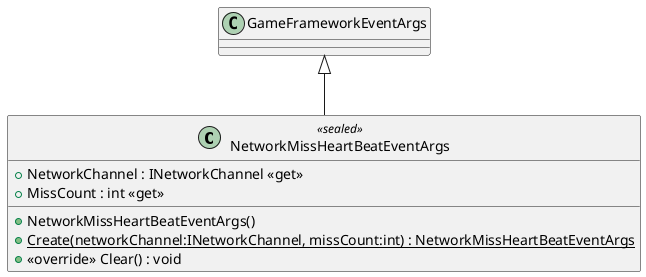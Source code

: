 @startuml
class NetworkMissHeartBeatEventArgs <<sealed>> {
    + NetworkMissHeartBeatEventArgs()
    + NetworkChannel : INetworkChannel <<get>>
    + MissCount : int <<get>>
    + {static} Create(networkChannel:INetworkChannel, missCount:int) : NetworkMissHeartBeatEventArgs
    + <<override>> Clear() : void
}
GameFrameworkEventArgs <|-- NetworkMissHeartBeatEventArgs
@enduml
